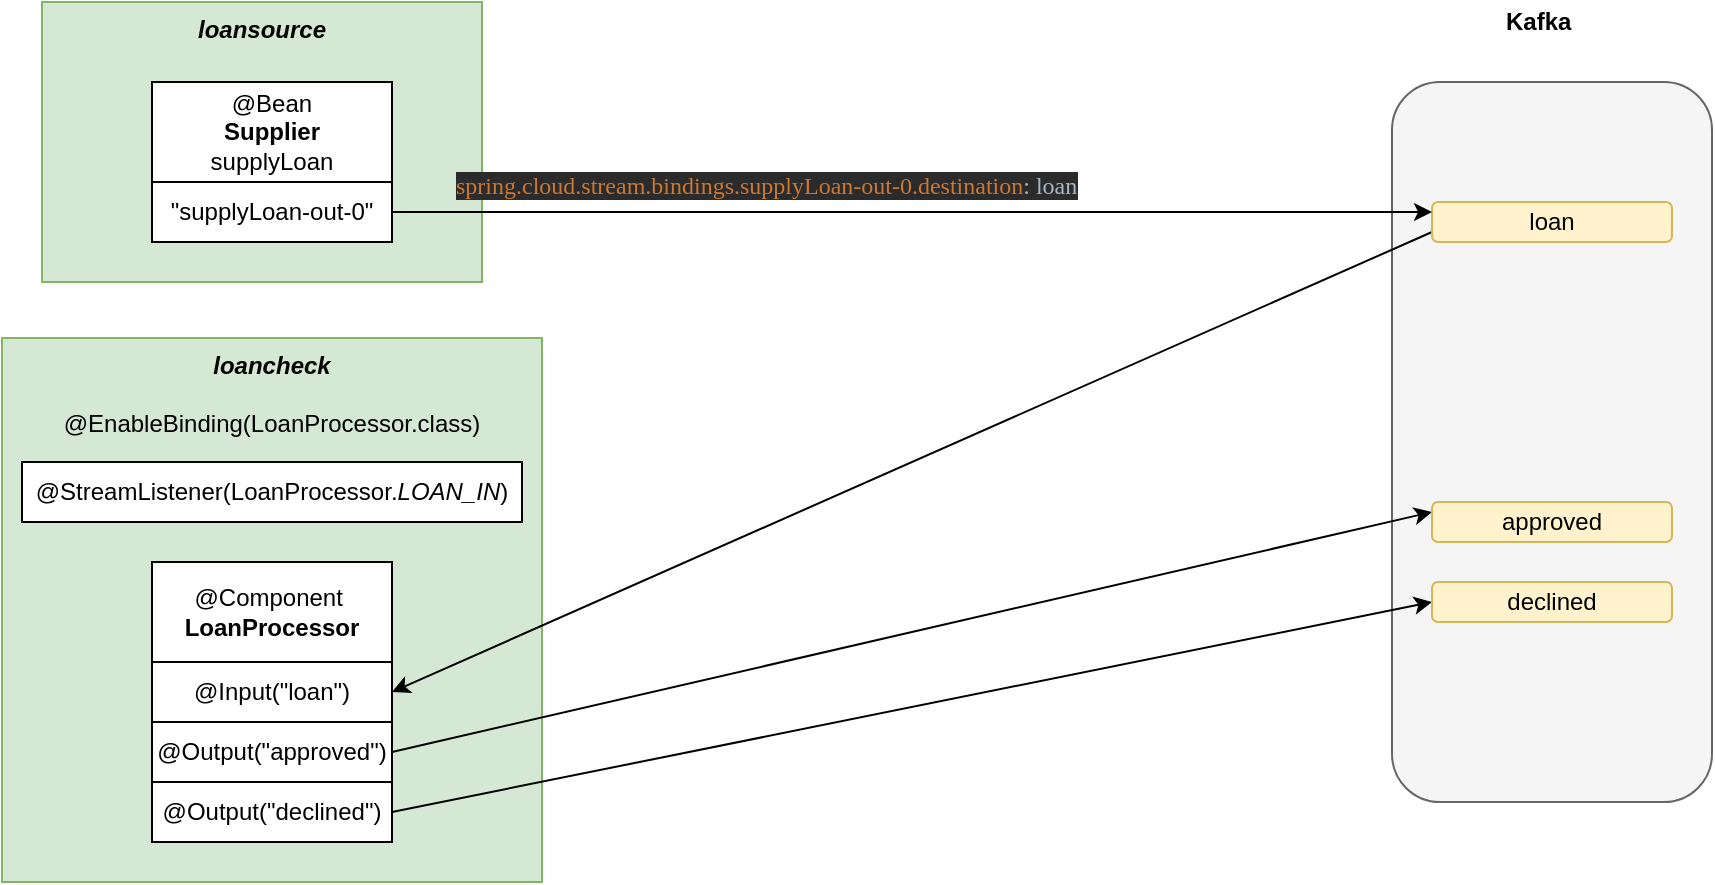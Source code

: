 <mxfile version="12.1.9" pages="1"><diagram id="ibpeA8niPWjgklbrfh43" name="Page-1"><mxGraphModel dx="921" dy="478" grid="1" gridSize="10" guides="1" tooltips="1" connect="1" arrows="1" fold="1" page="1" pageScale="1" pageWidth="827" pageHeight="1169" math="0" shadow="0"><root><mxCell id="0"/><mxCell id="1" parent="0"/><mxCell id="sHMZHzIto8fQvMy464uA-27" value="loancheck&lt;br&gt;&lt;br&gt;&lt;span style=&quot;font-style: normal ; font-weight: 400&quot;&gt;@EnableBinding(LoanProcessor.class)&lt;/span&gt;" style="rounded=0;whiteSpace=wrap;html=1;fillColor=#d5e8d4;strokeColor=#82b366;verticalAlign=top;fontStyle=3" vertex="1" parent="1"><mxGeometry x="40" y="298" width="270" height="272" as="geometry"/></mxCell><mxCell id="sHMZHzIto8fQvMy464uA-22" value="loansource" style="rounded=0;whiteSpace=wrap;html=1;fillColor=#d5e8d4;strokeColor=#82b366;verticalAlign=top;fontStyle=3" vertex="1" parent="1"><mxGeometry x="60" y="130" width="220" height="140" as="geometry"/></mxCell><mxCell id="sHMZHzIto8fQvMy464uA-1" value="" style="rounded=1;whiteSpace=wrap;html=1;align=center;fillColor=#f5f5f5;strokeColor=#666666;fontColor=#333333;" vertex="1" parent="1"><mxGeometry x="735" y="170" width="160" height="360" as="geometry"/></mxCell><mxCell id="sHMZHzIto8fQvMy464uA-2" value="@Component&amp;nbsp;&lt;br&gt;&lt;b&gt;LoanProcessor&lt;/b&gt;" style="rounded=0;whiteSpace=wrap;html=1;align=center;" vertex="1" parent="1"><mxGeometry x="115" y="410" width="120" height="50" as="geometry"/></mxCell><mxCell id="sHMZHzIto8fQvMy464uA-3" value="@Input(&quot;loan&quot;)" style="rounded=0;whiteSpace=wrap;html=1;align=center;" vertex="1" parent="1"><mxGeometry x="115" y="460" width="120" height="30" as="geometry"/></mxCell><mxCell id="sHMZHzIto8fQvMy464uA-4" style="edgeStyle=none;rounded=0;orthogonalLoop=1;jettySize=auto;html=1;exitX=1;exitY=0.5;exitDx=0;exitDy=0;entryX=0;entryY=0.25;entryDx=0;entryDy=0;" edge="1" parent="1" source="sHMZHzIto8fQvMy464uA-5" target="sHMZHzIto8fQvMy464uA-14"><mxGeometry relative="1" as="geometry"/></mxCell><mxCell id="sHMZHzIto8fQvMy464uA-5" value="@Output(&quot;approved&quot;)" style="rounded=0;whiteSpace=wrap;html=1;align=center;" vertex="1" parent="1"><mxGeometry x="115" y="490" width="120" height="30" as="geometry"/></mxCell><mxCell id="sHMZHzIto8fQvMy464uA-6" style="rounded=0;orthogonalLoop=1;jettySize=auto;html=1;exitX=0;exitY=0.75;exitDx=0;exitDy=0;entryX=1;entryY=0.5;entryDx=0;entryDy=0;" edge="1" parent="1" source="sHMZHzIto8fQvMy464uA-7" target="sHMZHzIto8fQvMy464uA-3"><mxGeometry relative="1" as="geometry"/></mxCell><mxCell id="sHMZHzIto8fQvMy464uA-7" value="loan" style="rounded=1;whiteSpace=wrap;html=1;align=center;fillColor=#fff2cc;strokeColor=#d6b656;" vertex="1" parent="1"><mxGeometry x="755" y="230" width="120" height="20" as="geometry"/></mxCell><mxCell id="sHMZHzIto8fQvMy464uA-8" value="@Bean &lt;br&gt;&lt;b&gt;Supplier&lt;/b&gt;&lt;br&gt;supplyLoan" style="rounded=0;whiteSpace=wrap;html=1;align=center;" vertex="1" parent="1"><mxGeometry x="115" y="170" width="120" height="50" as="geometry"/></mxCell><mxCell id="sHMZHzIto8fQvMy464uA-9" style="edgeStyle=none;rounded=0;orthogonalLoop=1;jettySize=auto;html=1;exitX=1;exitY=0.5;exitDx=0;exitDy=0;entryX=0;entryY=0.25;entryDx=0;entryDy=0;" edge="1" parent="1" source="sHMZHzIto8fQvMy464uA-10" target="sHMZHzIto8fQvMy464uA-7"><mxGeometry relative="1" as="geometry"/></mxCell><mxCell id="sHMZHzIto8fQvMy464uA-10" value="&quot;supplyLoan-out-0&quot;" style="rounded=0;whiteSpace=wrap;html=1;align=center;" vertex="1" parent="1"><mxGeometry x="115" y="220" width="120" height="30" as="geometry"/></mxCell><mxCell id="sHMZHzIto8fQvMy464uA-14" value="approved" style="rounded=1;whiteSpace=wrap;html=1;align=center;fillColor=#fff2cc;strokeColor=#d6b656;" vertex="1" parent="1"><mxGeometry x="755" y="380" width="120" height="20" as="geometry"/></mxCell><mxCell id="sHMZHzIto8fQvMy464uA-15" value="Kafka" style="text;html=1;resizable=0;points=[];autosize=1;align=left;verticalAlign=top;spacingTop=-4;fontStyle=1" vertex="1" parent="1"><mxGeometry x="790" y="130" width="50" height="20" as="geometry"/></mxCell><mxCell id="sHMZHzIto8fQvMy464uA-18" value="&lt;pre style=&quot;background-color: #2b2b2b ; color: #a9b7c6 ; font-family: &amp;#34;menlo&amp;#34; ; font-size: 8 3pt&quot;&gt;&lt;span style=&quot;color: #cc7832&quot;&gt;spring.cloud.stream.bindings.supplyLoan-out-0.destination&lt;/span&gt;: loan&lt;/pre&gt;" style="text;html=1;resizable=0;points=[];autosize=1;align=left;verticalAlign=top;spacingTop=-4;" vertex="1" parent="1"><mxGeometry x="265" y="200" width="470" height="40" as="geometry"/></mxCell><mxCell id="sHMZHzIto8fQvMy464uA-25" style="rounded=0;orthogonalLoop=1;jettySize=auto;html=1;exitX=1;exitY=0.5;exitDx=0;exitDy=0;entryX=0;entryY=0.5;entryDx=0;entryDy=0;" edge="1" parent="1" source="sHMZHzIto8fQvMy464uA-23" target="sHMZHzIto8fQvMy464uA-24"><mxGeometry relative="1" as="geometry"/></mxCell><mxCell id="sHMZHzIto8fQvMy464uA-23" value="@Output(&quot;declined&quot;)" style="rounded=0;whiteSpace=wrap;html=1;align=center;" vertex="1" parent="1"><mxGeometry x="115" y="520" width="120" height="30" as="geometry"/></mxCell><mxCell id="sHMZHzIto8fQvMy464uA-24" value="declined" style="rounded=1;whiteSpace=wrap;html=1;align=center;fillColor=#fff2cc;strokeColor=#d6b656;" vertex="1" parent="1"><mxGeometry x="755" y="420" width="120" height="20" as="geometry"/></mxCell><mxCell id="sHMZHzIto8fQvMy464uA-28" value="@StreamListener(LoanProcessor.&lt;i&gt;LOAN_IN&lt;/i&gt;)" style="rounded=0;whiteSpace=wrap;html=1;" vertex="1" parent="1"><mxGeometry x="50" y="360" width="250" height="30" as="geometry"/></mxCell></root></mxGraphModel></diagram></mxfile>